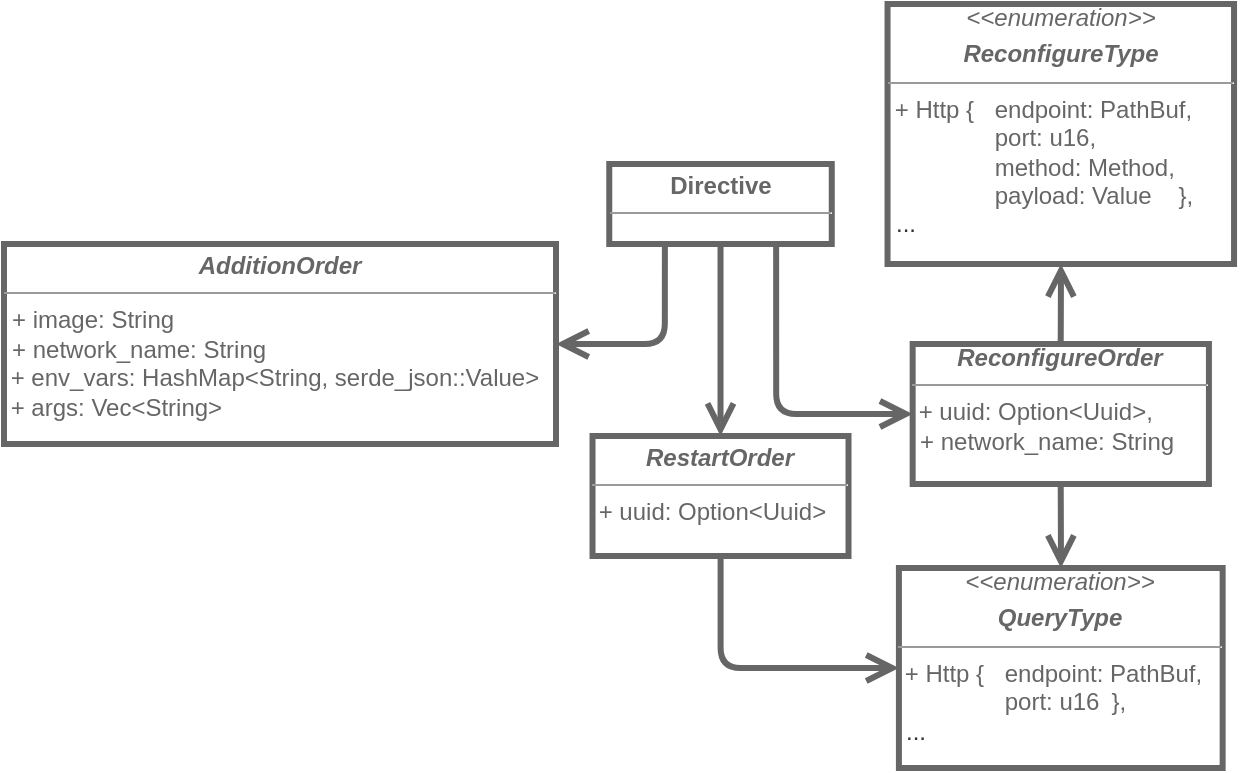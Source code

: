 <mxfile version="22.1.16" type="device">
  <diagram name="Page-1" id="UgkzKDdlbD2YLOSZ790F">
    <mxGraphModel dx="-31" dy="518" grid="0" gridSize="10" guides="1" tooltips="1" connect="1" arrows="1" fold="1" page="1" pageScale="1" pageWidth="850" pageHeight="1100" math="0" shadow="0">
      <root>
        <mxCell id="0" />
        <mxCell id="1" parent="0" />
        <mxCell id="kwFyTD9Cq_FAFEDmP9UZ-1" value="&lt;p style=&quot;margin:0px;margin-top:4px;text-align:center;&quot;&gt;&lt;font color=&quot;#666666&quot;&gt;&lt;b&gt;Directive&lt;/b&gt;&lt;/font&gt;&lt;/p&gt;&lt;hr size=&quot;1&quot;&gt;&lt;p style=&quot;margin:0px;margin-left:4px;&quot;&gt;&lt;br&gt;&lt;/p&gt;" style="verticalAlign=top;align=left;overflow=fill;fontSize=12;fontFamily=Helvetica;html=1;whiteSpace=wrap;strokeColor=#666666;fontColor=#333333;fillColor=#ffffff;labelBackgroundColor=none;strokeWidth=3;" vertex="1" parent="1">
          <mxGeometry x="1227.63" y="279" width="111.25" height="40" as="geometry" />
        </mxCell>
        <mxCell id="kwFyTD9Cq_FAFEDmP9UZ-14" style="edgeStyle=orthogonalEdgeStyle;shape=connector;curved=0;rounded=1;orthogonalLoop=1;jettySize=auto;html=1;exitX=0.5;exitY=0;exitDx=0;exitDy=0;labelBackgroundColor=default;strokeColor=#666666;strokeWidth=3;align=center;verticalAlign=middle;fontFamily=Helvetica;fontSize=11;fontColor=default;endArrow=none;endFill=0;startSize=10;endSize=9;startArrow=open;startFill=0;" edge="1" parent="1" source="kwFyTD9Cq_FAFEDmP9UZ-11" target="kwFyTD9Cq_FAFEDmP9UZ-1">
          <mxGeometry relative="1" as="geometry">
            <Array as="points">
              <mxPoint x="1283.01" y="415" />
            </Array>
          </mxGeometry>
        </mxCell>
        <mxCell id="kwFyTD9Cq_FAFEDmP9UZ-11" value="&lt;p style=&quot;margin:0px;margin-top:4px;text-align:center;&quot;&gt;&lt;font color=&quot;#666666&quot;&gt;&lt;b&gt;&lt;i&gt;RestartOrder&lt;/i&gt;&lt;/b&gt;&lt;/font&gt;&lt;br&gt;&lt;/p&gt;&lt;hr size=&quot;1&quot;&gt;&lt;p style=&quot;margin:0px;margin-left:4px;&quot;&gt;&lt;/p&gt;&lt;font color=&quot;#666666&quot;&gt;&amp;nbsp;+ uuid: Option&amp;lt;Uuid&amp;gt;&lt;/font&gt;&lt;p style=&quot;margin:0px;margin-left:4px;&quot;&gt;&lt;br&gt;&lt;/p&gt;&lt;p style=&quot;margin:0px;margin-left:4px;&quot;&gt;&lt;br&gt;&lt;/p&gt;" style="verticalAlign=top;align=left;overflow=fill;fontSize=12;fontFamily=Helvetica;html=1;whiteSpace=wrap;labelBackgroundColor=none;fillColor=#ffffff;fontColor=#333333;strokeColor=#666666;strokeWidth=3;" vertex="1" parent="1">
          <mxGeometry x="1219.26" y="415" width="128" height="60" as="geometry" />
        </mxCell>
        <mxCell id="kwFyTD9Cq_FAFEDmP9UZ-16" style="edgeStyle=orthogonalEdgeStyle;shape=connector;curved=0;rounded=1;orthogonalLoop=1;jettySize=auto;html=1;labelBackgroundColor=default;strokeColor=#666666;strokeWidth=3;align=center;verticalAlign=middle;fontFamily=Helvetica;fontSize=11;fontColor=default;endArrow=none;endFill=0;startSize=10;endSize=9;exitX=0;exitY=0.5;exitDx=0;exitDy=0;entryX=0.75;entryY=1;entryDx=0;entryDy=0;startArrow=open;startFill=0;" edge="1" parent="1" source="kwFyTD9Cq_FAFEDmP9UZ-13" target="kwFyTD9Cq_FAFEDmP9UZ-1">
          <mxGeometry relative="1" as="geometry" />
        </mxCell>
        <mxCell id="kwFyTD9Cq_FAFEDmP9UZ-21" style="edgeStyle=orthogonalEdgeStyle;shape=connector;curved=0;rounded=1;orthogonalLoop=1;jettySize=auto;html=1;labelBackgroundColor=default;strokeColor=#666666;strokeWidth=3;align=center;verticalAlign=middle;fontFamily=Helvetica;fontSize=11;fontColor=default;endArrow=none;endFill=0;startSize=10;endSize=9;entryX=0.25;entryY=1;entryDx=0;entryDy=0;startArrow=open;startFill=0;" edge="1" parent="1" source="kwFyTD9Cq_FAFEDmP9UZ-3" target="kwFyTD9Cq_FAFEDmP9UZ-1">
          <mxGeometry relative="1" as="geometry">
            <mxPoint x="1241.01" y="339" as="targetPoint" />
          </mxGeometry>
        </mxCell>
        <mxCell id="kwFyTD9Cq_FAFEDmP9UZ-3" value="&lt;p style=&quot;margin:0px;margin-top:4px;text-align:center;&quot;&gt;&lt;b&gt;&lt;i&gt;&lt;font color=&quot;#666666&quot;&gt;AdditionOrder&lt;/font&gt;&lt;/i&gt;&lt;/b&gt;&lt;/p&gt;&lt;hr size=&quot;1&quot;&gt;&lt;p style=&quot;margin:0px;margin-left:4px;&quot;&gt;&lt;font color=&quot;#666666&quot;&gt;+ image: String&lt;/font&gt;&lt;/p&gt;&lt;p style=&quot;margin:0px;margin-left:4px;&quot;&gt;&lt;font color=&quot;#666666&quot;&gt;+ network_name: String&lt;/font&gt;&lt;/p&gt;&lt;p style=&quot;margin:0px;margin-left:4px;&quot;&gt;&lt;/p&gt;&lt;font color=&quot;#666666&quot;&gt;&amp;nbsp;+ env_vars: HashMap&amp;lt;String, serde_json::Value&amp;gt;&lt;/font&gt;&lt;p style=&quot;margin:0px;margin-left:4px;&quot;&gt;&lt;/p&gt;&lt;font color=&quot;#666666&quot;&gt;&amp;nbsp;+ args: Vec&amp;lt;String&amp;gt;&lt;/font&gt;&lt;p style=&quot;margin:0px;margin-left:4px;&quot;&gt;&lt;br&gt;&lt;/p&gt;" style="verticalAlign=top;align=left;overflow=fill;fontSize=12;fontFamily=Helvetica;html=1;whiteSpace=wrap;labelBackgroundColor=none;fillColor=#ffffff;fontColor=#333333;strokeColor=#666666;strokeWidth=3;" vertex="1" parent="1">
          <mxGeometry x="925.005" y="319" width="276" height="100" as="geometry" />
        </mxCell>
        <mxCell id="kwFyTD9Cq_FAFEDmP9UZ-13" value="&lt;div style=&quot;text-align: center;&quot;&gt;&lt;b style=&quot;background-color: initial; border-color: var(--border-color); color: rgb(102, 102, 102);&quot;&gt;&lt;i style=&quot;border-color: var(--border-color);&quot;&gt;Reconfigure&lt;b style=&quot;background-color: initial; color: rgb(51, 51, 51);&quot;&gt;&lt;i&gt;&lt;font color=&quot;#666666&quot;&gt;Order&lt;/font&gt;&lt;/i&gt;&lt;/b&gt;&lt;/i&gt;&lt;/b&gt;&lt;/div&gt;&lt;hr size=&quot;1&quot;&gt;&lt;p style=&quot;margin:0px;margin-left:4px;&quot;&gt;&lt;/p&gt;&lt;font color=&quot;#666666&quot;&gt;&amp;nbsp;+ uuid: Option&amp;lt;Uuid&amp;gt;,&lt;/font&gt;&lt;p style=&quot;margin:0px;margin-left:4px;&quot;&gt;&lt;font color=&quot;#666666&quot;&gt;+ network_name: String&lt;/font&gt;&lt;/p&gt;&lt;p style=&quot;margin:0px;margin-left:4px;&quot;&gt;&lt;/p&gt;&lt;font color=&quot;#666666&quot;&gt;&amp;nbsp;&lt;br&gt;&lt;/font&gt;" style="verticalAlign=top;align=left;overflow=fill;fontSize=12;fontFamily=Helvetica;html=1;whiteSpace=wrap;labelBackgroundColor=none;fillColor=#ffffff;fontColor=#333333;strokeColor=#666666;strokeWidth=3;spacingTop=5;" vertex="1" parent="1">
          <mxGeometry x="1379.33" y="369" width="148.13" height="70" as="geometry" />
        </mxCell>
        <mxCell id="kwFyTD9Cq_FAFEDmP9UZ-19" style="edgeStyle=orthogonalEdgeStyle;shape=connector;curved=0;rounded=1;orthogonalLoop=1;jettySize=auto;html=1;exitX=0;exitY=0.5;exitDx=0;exitDy=0;labelBackgroundColor=default;strokeColor=#666666;strokeWidth=3;align=center;verticalAlign=middle;fontFamily=Helvetica;fontSize=11;fontColor=default;endArrow=none;endFill=0;startSize=10;endSize=9;startArrow=open;startFill=0;" edge="1" parent="1" source="kwFyTD9Cq_FAFEDmP9UZ-18" target="kwFyTD9Cq_FAFEDmP9UZ-11">
          <mxGeometry relative="1" as="geometry" />
        </mxCell>
        <mxCell id="kwFyTD9Cq_FAFEDmP9UZ-20" style="edgeStyle=orthogonalEdgeStyle;shape=connector;curved=0;rounded=1;orthogonalLoop=1;jettySize=auto;html=1;labelBackgroundColor=default;strokeColor=#666666;strokeWidth=3;align=center;verticalAlign=middle;fontFamily=Helvetica;fontSize=11;fontColor=default;endArrow=none;endFill=0;startSize=10;endSize=9;startArrow=open;startFill=0;" edge="1" parent="1" source="kwFyTD9Cq_FAFEDmP9UZ-18" target="kwFyTD9Cq_FAFEDmP9UZ-13">
          <mxGeometry relative="1" as="geometry" />
        </mxCell>
        <mxCell id="kwFyTD9Cq_FAFEDmP9UZ-18" value="&lt;i style=&quot;border-color: var(--border-color); color: rgb(102, 102, 102);&quot;&gt;&amp;lt;&amp;lt;enumeration&amp;gt;&amp;gt;&lt;/i&gt;&lt;br style=&quot;border-color: var(--border-color); color: rgb(102, 102, 102);&quot;&gt;&lt;p style=&quot;margin: 4px 0px 0px;&quot;&gt;&lt;font color=&quot;#666666&quot;&gt;&lt;b&gt;&lt;i&gt;QueryType&lt;/i&gt;&lt;/b&gt;&lt;/font&gt;&lt;br&gt;&lt;/p&gt;&lt;hr size=&quot;1&quot;&gt;&lt;p style=&quot;margin:0px;margin-left:4px;&quot;&gt;&lt;/p&gt;&lt;font color=&quot;#666666&quot;&gt;&lt;div style=&quot;text-align: left;&quot;&gt;&lt;span style=&quot;background-color: initial;&quot;&gt;&amp;nbsp;+&amp;nbsp;&lt;/span&gt;&lt;span style=&quot;background-color: initial;&quot;&gt;Http { &lt;span style=&quot;white-space: pre;&quot;&gt;&#x9;&lt;/span&gt;endpoint: PathBuf,&amp;nbsp;&lt;/span&gt;&lt;/div&gt;&lt;div style=&quot;text-align: left;&quot;&gt;&lt;span style=&quot;background-color: initial;&quot;&gt;&lt;span style=&quot;white-space: pre;&quot;&gt;&#x9;&lt;/span&gt;&lt;span style=&quot;white-space: pre;&quot;&gt;&#x9;&lt;/span&gt;port: u16 &lt;span style=&quot;white-space: pre;&quot;&gt;&#x9;&lt;/span&gt;},&lt;/span&gt;&lt;/div&gt;&lt;/font&gt;&lt;p style=&quot;text-align: left; margin: 0px 0px 0px 4px;&quot;&gt;...&lt;/p&gt;" style="verticalAlign=top;align=center;overflow=fill;fontSize=12;fontFamily=Helvetica;html=1;whiteSpace=wrap;labelBackgroundColor=none;fillColor=#ffffff;fontColor=#333333;strokeColor=#666666;strokeWidth=3;" vertex="1" parent="1">
          <mxGeometry x="1372.46" y="481" width="161.86" height="100" as="geometry" />
        </mxCell>
        <mxCell id="kwFyTD9Cq_FAFEDmP9UZ-23" style="edgeStyle=orthogonalEdgeStyle;shape=connector;curved=0;rounded=1;orthogonalLoop=1;jettySize=auto;html=1;labelBackgroundColor=default;strokeColor=#666666;strokeWidth=3;align=center;verticalAlign=middle;fontFamily=Helvetica;fontSize=11;fontColor=default;endArrow=none;endFill=0;startSize=10;endSize=9;startArrow=open;startFill=0;" edge="1" parent="1" source="kwFyTD9Cq_FAFEDmP9UZ-22" target="kwFyTD9Cq_FAFEDmP9UZ-13">
          <mxGeometry relative="1" as="geometry" />
        </mxCell>
        <mxCell id="kwFyTD9Cq_FAFEDmP9UZ-22" value="&lt;i style=&quot;border-color: var(--border-color); color: rgb(102, 102, 102);&quot;&gt;&amp;lt;&amp;lt;enumeration&amp;gt;&amp;gt;&lt;/i&gt;&lt;br style=&quot;border-color: var(--border-color); color: rgb(102, 102, 102);&quot;&gt;&lt;p style=&quot;margin: 4px 0px 0px;&quot;&gt;&lt;font color=&quot;#666666&quot;&gt;&lt;b&gt;&lt;i&gt;ReconfigureType&lt;/i&gt;&lt;/b&gt;&lt;/font&gt;&lt;br&gt;&lt;/p&gt;&lt;hr size=&quot;1&quot;&gt;&lt;p style=&quot;margin:0px;margin-left:4px;&quot;&gt;&lt;/p&gt;&lt;span style=&quot;color: rgb(102, 102, 102); background-color: initial;&quot;&gt;&lt;div style=&quot;text-align: left;&quot;&gt;&lt;span style=&quot;background-color: initial;&quot;&gt;&amp;nbsp;+&amp;nbsp;&lt;/span&gt;Http { &lt;span style=&quot;white-space: pre;&quot;&gt;&#x9;&lt;/span&gt;endpoint: PathBuf,&amp;nbsp;&lt;/div&gt;&lt;div style=&quot;text-align: left;&quot;&gt;&lt;span style=&quot;white-space: pre;&quot;&gt;&#x9;&lt;/span&gt;&lt;span style=&quot;white-space: pre;&quot;&gt;&#x9;&lt;/span&gt;port: u16,&amp;nbsp;&lt;/div&gt;&lt;div style=&quot;text-align: left;&quot;&gt;&lt;span style=&quot;background-color: initial;&quot;&gt;&lt;span style=&quot;white-space: pre;&quot;&gt;&#x9;&lt;/span&gt;&lt;span style=&quot;white-space: pre;&quot;&gt;&#x9;&lt;/span&gt;method: Method,&lt;/span&gt;&lt;/div&gt;&lt;div style=&quot;text-align: left;&quot;&gt;&lt;span style=&quot;background-color: initial;&quot;&gt;&amp;nbsp; &amp;nbsp; &amp;nbsp; &amp;nbsp; &lt;span style=&quot;white-space: pre;&quot;&gt;&#x9;&lt;/span&gt;payload: Value&amp;nbsp; &amp;nbsp;&lt;/span&gt;&lt;span style=&quot;background-color: initial;&quot;&gt;&amp;nbsp;&lt;/span&gt;&lt;span style=&quot;background-color: initial;&quot;&gt;},&lt;/span&gt;&lt;/div&gt;&lt;/span&gt;&lt;p style=&quot;text-align: left; margin: 0px 0px 0px 4px;&quot;&gt;...&lt;/p&gt;" style="verticalAlign=top;align=center;overflow=fill;fontSize=12;fontFamily=Helvetica;html=1;whiteSpace=wrap;labelBackgroundColor=none;fillColor=#ffffff;fontColor=#333333;strokeColor=#666666;strokeWidth=3;" vertex="1" parent="1">
          <mxGeometry x="1366.77" y="199" width="173.25" height="130" as="geometry" />
        </mxCell>
      </root>
    </mxGraphModel>
  </diagram>
</mxfile>

